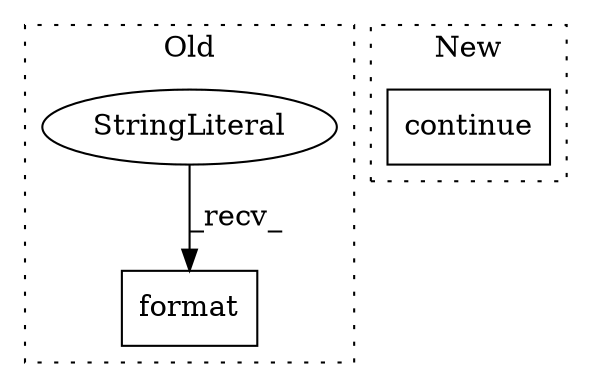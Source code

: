 digraph G {
subgraph cluster0 {
1 [label="format" a="32" s="34891,34901" l="7,1" shape="box"];
3 [label="StringLiteral" a="45" s="34879" l="11" shape="ellipse"];
label = "Old";
style="dotted";
}
subgraph cluster1 {
2 [label="continue" a="18" s="35492" l="9" shape="box"];
label = "New";
style="dotted";
}
3 -> 1 [label="_recv_"];
}